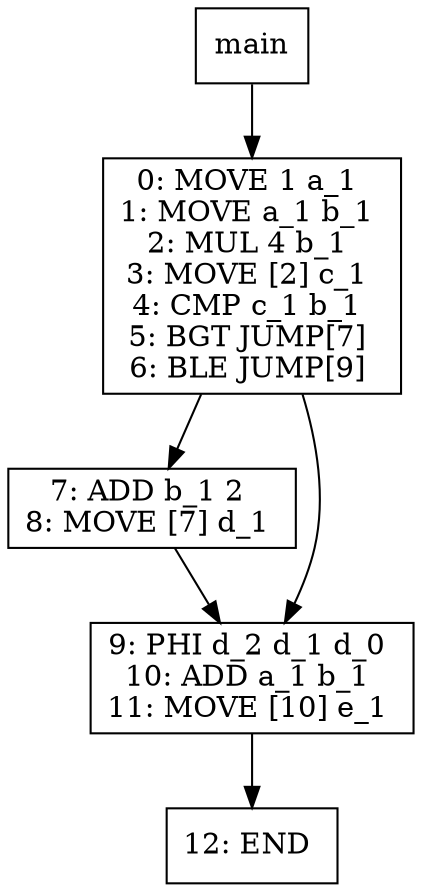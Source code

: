 digraph test017 {
node [shape=box]
1[label="main"]
1 -> 3
3[label="0: MOVE 1 a_1 
1: MOVE a_1 b_1 
2: MUL 4 b_1 
3: MOVE [2] c_1 
4: CMP c_1 b_1 
5: BGT JUMP[7] 
6: BLE JUMP[9] 
"]
3 -> 8
8[label="7: ADD b_1 2 
8: MOVE [7] d_1 
"]
8 -> 7
7[label="9: PHI d_2 d_1 d_0 
10: ADD a_1 b_1 
11: MOVE [10] e_1 
"]
7 -> 10
10[label="12: END 
"]
3 -> 7
}
